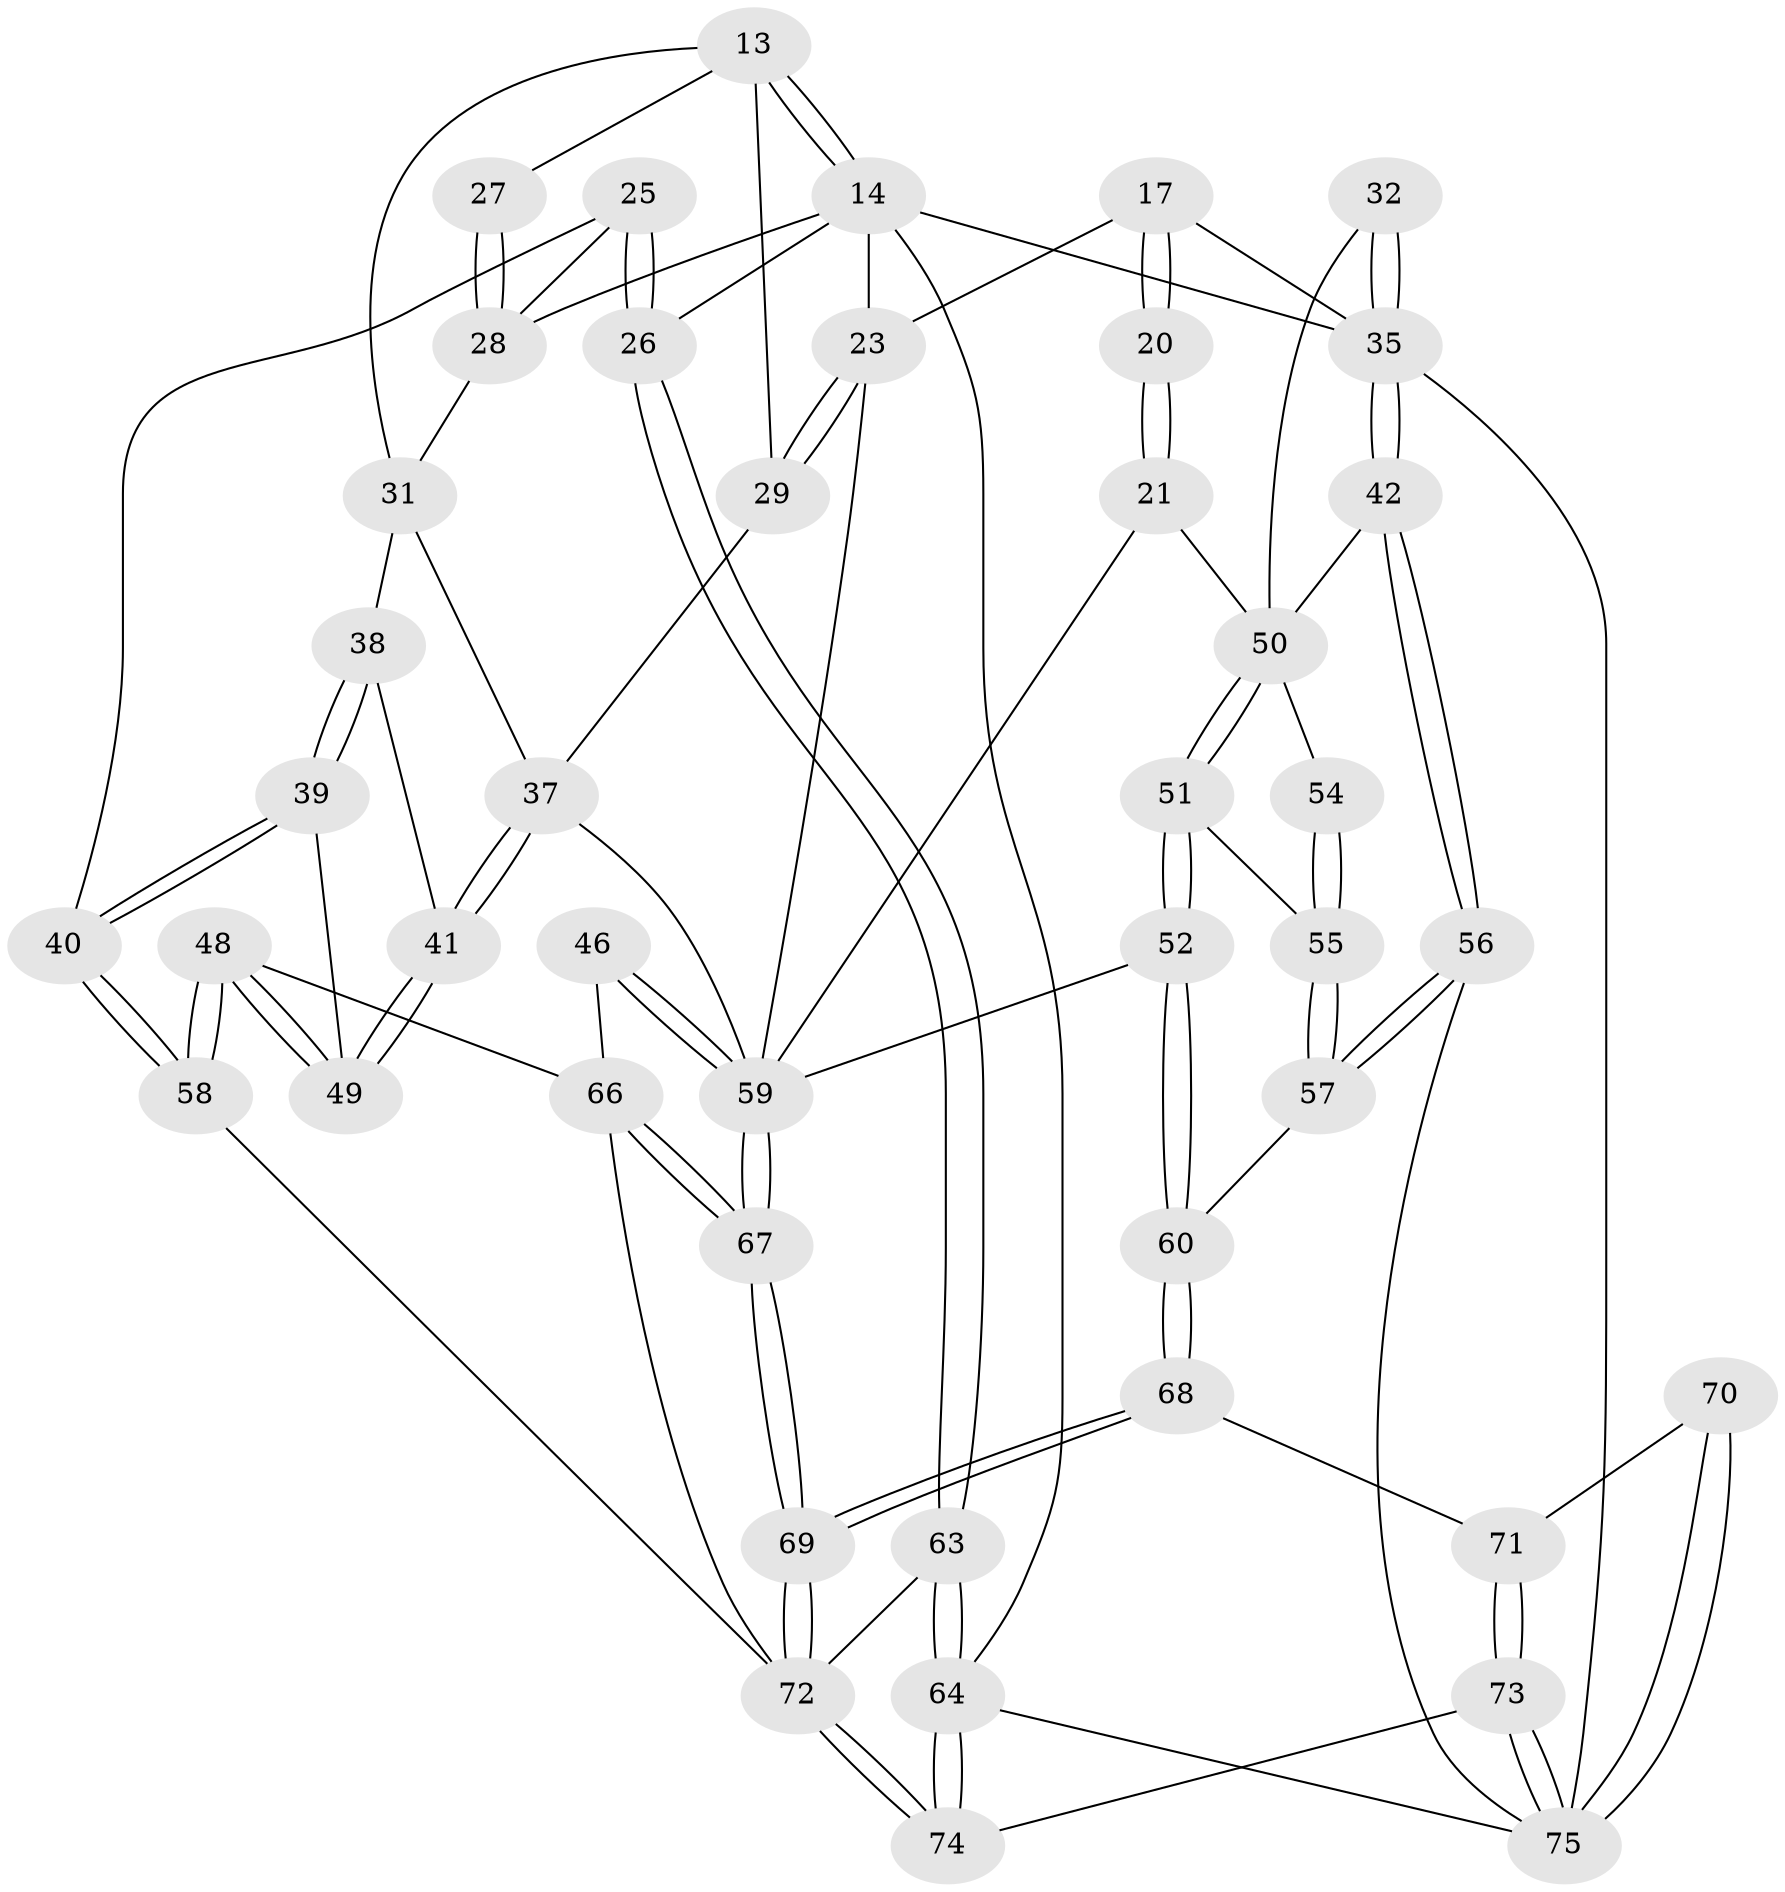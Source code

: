 // original degree distribution, {3: 0.02666666666666667, 4: 0.24, 5: 0.5333333333333333, 6: 0.2}
// Generated by graph-tools (version 1.1) at 2025/06/03/04/25 22:06:09]
// undirected, 45 vertices, 111 edges
graph export_dot {
graph [start="1"]
  node [color=gray90,style=filled];
  13 [pos="+0.26058074753851185+0.09393140866595781",super="+12"];
  14 [pos="+0.24460027886760063+0.04781332971419324",super="+6+7+5"];
  17 [pos="+0.6295025741499022+0.004978515956138987",super="+16+8"];
  20 [pos="+0.6185184709555447+0.1871864502151217"];
  21 [pos="+0.5884288395581976+0.24360596390394082"];
  23 [pos="+0.5482040487428524+0.24494434958790454",super="+9+10"];
  25 [pos="+0+0.22946287433562249"];
  26 [pos="+0+0.22868330238136425"];
  27 [pos="+0.16475233780785206+0.10177038623885165"];
  28 [pos="+0.11439969023465844+0.15478986926122518",super="+24+18"];
  29 [pos="+0.3753693197090141+0.200916749975592",super="+11"];
  31 [pos="+0.1259209588579848+0.1660097256216405",super="+30"];
  32 [pos="+0.8517935261639664+0.08392584078402004"];
  35 [pos="+1+0.22740687165195278",super="+3+15"];
  37 [pos="+0.24836031682893092+0.22609097924186553",super="+36"];
  38 [pos="+0.11716881292758284+0.2531294577422997"];
  39 [pos="+0+0.26679904882853245"];
  40 [pos="+0+0.24710742579572617"];
  41 [pos="+0.19753373817891107+0.2823154485880839"];
  42 [pos="+1+0.4396610030557478"];
  46 [pos="+0.35726844976970484+0.4486585611359078"];
  48 [pos="+0.1920075422350711+0.45633700395114635"];
  49 [pos="+0.17396728442101292+0.3691008610867315"];
  50 [pos="+0.6484655706262054+0.30634369947414974",super="+34+43"];
  51 [pos="+0.6908149286561732+0.42143733610782486"];
  52 [pos="+0.6009554277773927+0.5505941325020097"];
  54 [pos="+0.8309277242682606+0.33713866764578515"];
  55 [pos="+0.7241941095530741+0.43100072424707214"];
  56 [pos="+1+0.6084459250838931"];
  57 [pos="+0.7547054382606042+0.4518753590222426"];
  58 [pos="+0.13284841378299814+0.49777527747435873"];
  59 [pos="+0.48992214276755974+0.5697325564213344",super="+53+44+45"];
  60 [pos="+0.6927621093258743+0.6527157213561913"];
  63 [pos="+0+0.7518328533624936"];
  64 [pos="+0+1"];
  66 [pos="+0.30512554182504675+0.7058524309089408",super="+47"];
  67 [pos="+0.3869642813947318+0.8037028686860452"];
  68 [pos="+0.732937640128516+0.7071246531997294"];
  69 [pos="+0.38873291166410334+0.8108835632107574"];
  70 [pos="+0.8411635610465876+0.7376275635756138"];
  71 [pos="+0.8008058379842966+0.7378334565932844"];
  72 [pos="+0.3523564950631761+0.9925242923888028",super="+62+61"];
  73 [pos="+0.5351278511132602+1"];
  74 [pos="+0.35352963290013056+1"];
  75 [pos="+0.7466863223998852+1",super="+65"];
  13 -- 14;
  13 -- 14;
  13 -- 27;
  13 -- 29;
  13 -- 31;
  14 -- 23;
  14 -- 28 [weight=2];
  14 -- 64;
  14 -- 35;
  14 -- 26;
  17 -- 20 [weight=2];
  17 -- 20;
  17 -- 35 [weight=2];
  17 -- 23;
  20 -- 21;
  20 -- 21;
  21 -- 50;
  21 -- 59;
  23 -- 29 [weight=2];
  23 -- 29;
  23 -- 59;
  25 -- 26;
  25 -- 26;
  25 -- 40;
  25 -- 28;
  26 -- 63;
  26 -- 63;
  27 -- 28 [weight=2];
  27 -- 28;
  28 -- 31;
  29 -- 37;
  31 -- 38;
  31 -- 37;
  32 -- 35 [weight=2];
  32 -- 35;
  32 -- 50;
  35 -- 42;
  35 -- 42;
  35 -- 75;
  37 -- 41;
  37 -- 41;
  37 -- 59;
  38 -- 39;
  38 -- 39;
  38 -- 41;
  39 -- 40;
  39 -- 40;
  39 -- 49;
  40 -- 58;
  40 -- 58;
  41 -- 49;
  41 -- 49;
  42 -- 56;
  42 -- 56;
  42 -- 50;
  46 -- 59 [weight=2];
  46 -- 59;
  46 -- 66;
  48 -- 49;
  48 -- 49;
  48 -- 58;
  48 -- 58;
  48 -- 66;
  50 -- 51;
  50 -- 51;
  50 -- 54 [weight=2];
  51 -- 52;
  51 -- 52;
  51 -- 55;
  52 -- 60;
  52 -- 60;
  52 -- 59;
  54 -- 55;
  54 -- 55;
  55 -- 57;
  55 -- 57;
  56 -- 57;
  56 -- 57;
  56 -- 75;
  57 -- 60;
  58 -- 72;
  59 -- 67;
  59 -- 67;
  60 -- 68;
  60 -- 68;
  63 -- 64;
  63 -- 64;
  63 -- 72;
  64 -- 74;
  64 -- 74;
  64 -- 75;
  66 -- 67;
  66 -- 67;
  66 -- 72;
  67 -- 69;
  67 -- 69;
  68 -- 69;
  68 -- 69;
  68 -- 71;
  69 -- 72;
  69 -- 72;
  70 -- 71;
  70 -- 75 [weight=2];
  70 -- 75;
  71 -- 73;
  71 -- 73;
  72 -- 74;
  72 -- 74;
  73 -- 74;
  73 -- 75;
  73 -- 75;
}
